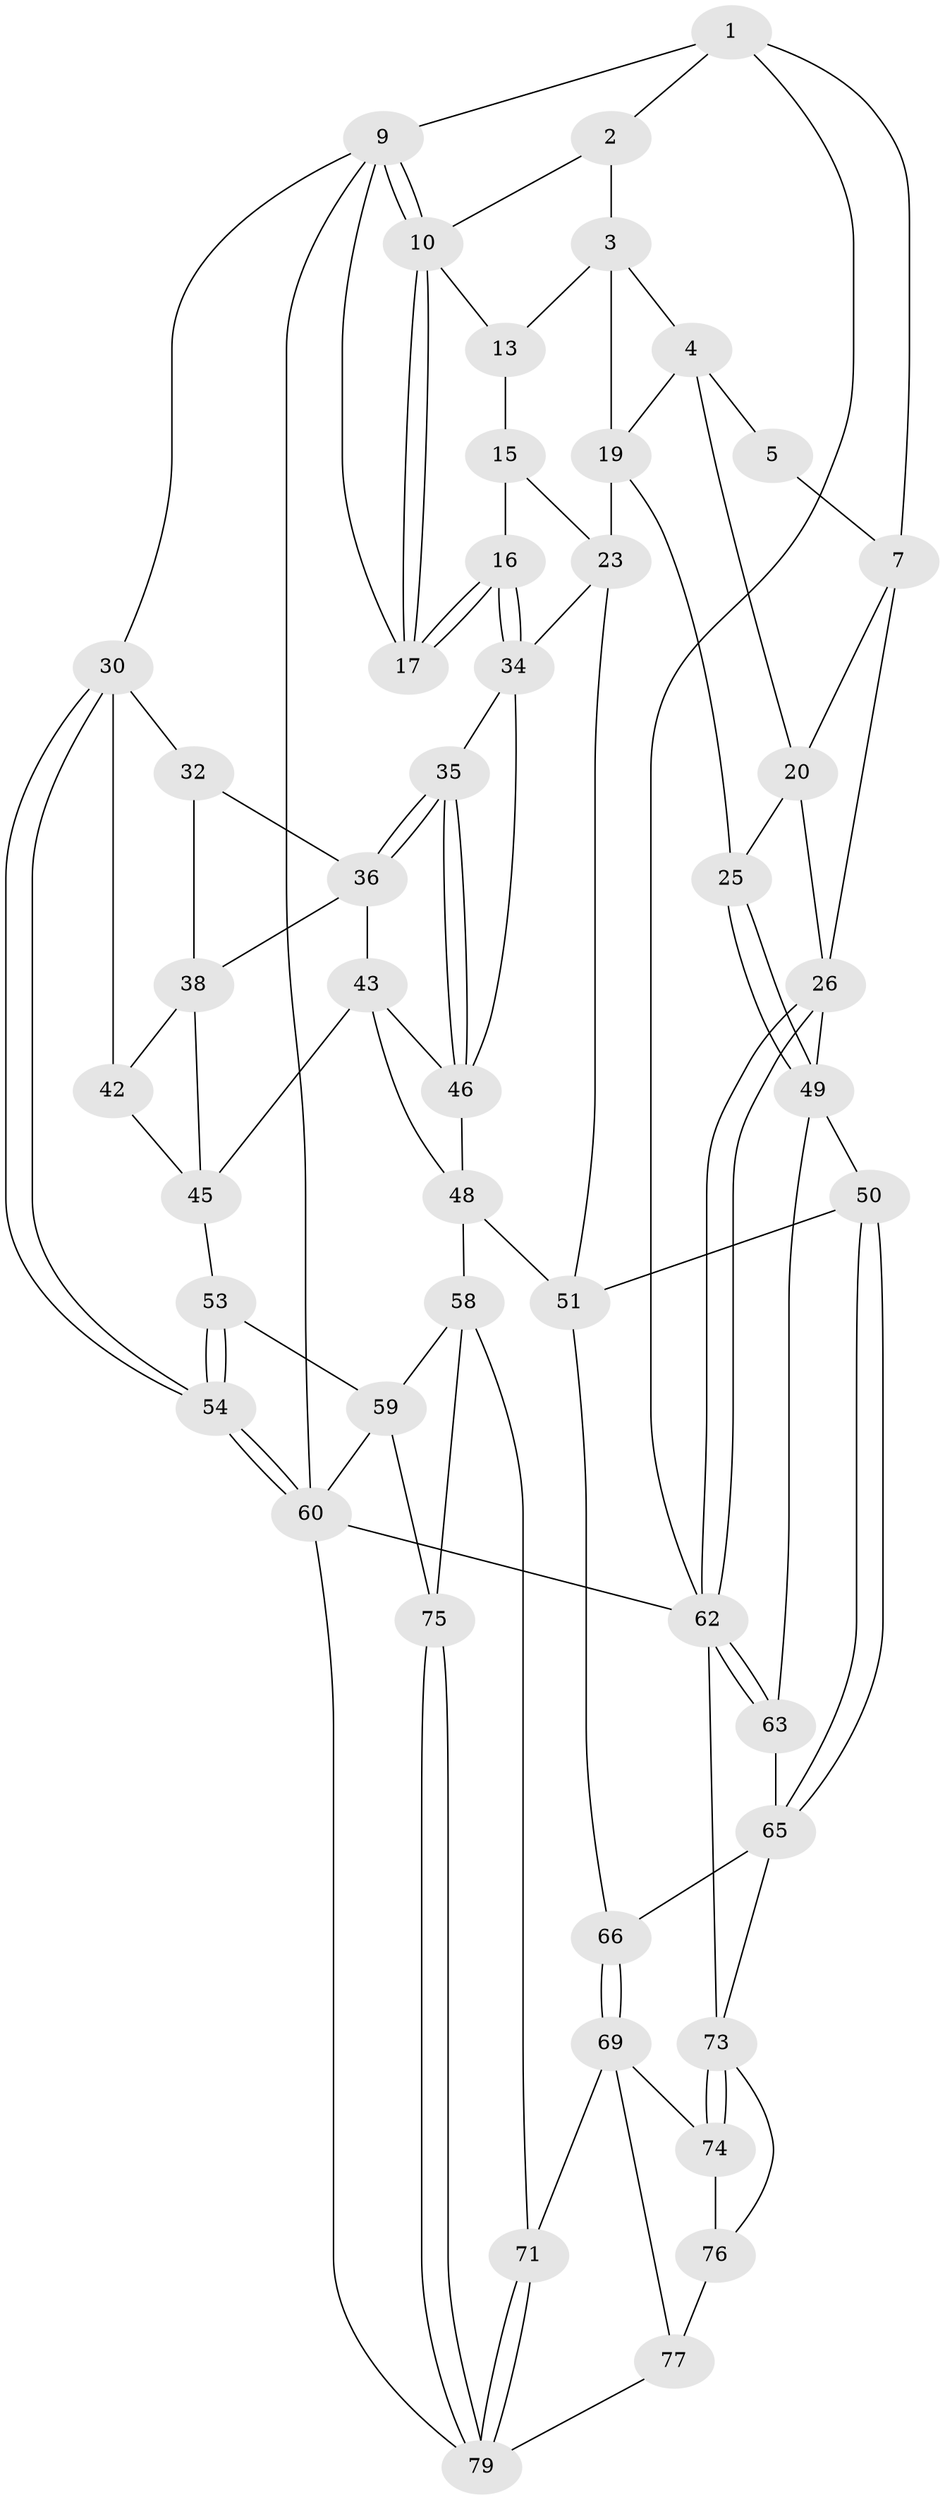 // original degree distribution, {3: 0.04878048780487805, 4: 0.1951219512195122, 6: 0.21951219512195122, 5: 0.5365853658536586}
// Generated by graph-tools (version 1.1) at 2025/42/03/06/25 10:42:35]
// undirected, 48 vertices, 104 edges
graph export_dot {
graph [start="1"]
  node [color=gray90,style=filled];
  1 [pos="+1+0",super="+6"];
  2 [pos="+0.6479160503437656+0"];
  3 [pos="+0.7848588464204912+0.03874019995446206",super="+12"];
  4 [pos="+0.862513232083174+0.11463098295980736",super="+18"];
  5 [pos="+0.9583850854135226+0"];
  7 [pos="+1+0.18440794807014757",super="+8"];
  9 [pos="+0+0",super="+29"];
  10 [pos="+0.4167399452222064+0",super="+11"];
  13 [pos="+0.7284232720163085+0.15268911382266057",super="+14"];
  15 [pos="+0.6035537294174487+0.27813702689582687",super="+21"];
  16 [pos="+0.439242573047405+0.22913415575293988"];
  17 [pos="+0.3634892161793184+0.06224832914020379",super="+28"];
  19 [pos="+0.81767866830836+0.1903677180800699",super="+22"];
  20 [pos="+0.9102124496734956+0.18145952626195536",super="+24"];
  23 [pos="+0.6633863775287525+0.3220570637679161",super="+39"];
  25 [pos="+0.8266950081562778+0.44874240771740176"];
  26 [pos="+1+0.44963082355208206",super="+27"];
  30 [pos="+0+0.34085184095120197",super="+31"];
  32 [pos="+0.09377238972040146+0.27875767899936515",super="+33"];
  34 [pos="+0.43202158737217244+0.2587766553563433",super="+40"];
  35 [pos="+0.32333161675004174+0.3729057194060829"];
  36 [pos="+0.20432930296462176+0.31443616178837364",super="+37"];
  38 [pos="+0.1699193299836446+0.3609731684492697",super="+41"];
  42 [pos="+0+0.36033937824563905"];
  43 [pos="+0.19354943876397326+0.3921033009732429",super="+44"];
  45 [pos="+0.15388110666938243+0.5260100174565068",super="+52"];
  46 [pos="+0.32075343317592714+0.37900553617972566",super="+47"];
  48 [pos="+0.27903702827515187+0.5183206730053482",super="+56"];
  49 [pos="+0.8070659578825002+0.4870304146706447",super="+57"];
  50 [pos="+0.6432026740498554+0.6017586463834274"];
  51 [pos="+0.5355995194156234+0.548715579417515",super="+55"];
  53 [pos="+0.0982915220104122+0.5929221093577722"];
  54 [pos="+0+0.5347564388740329"];
  58 [pos="+0.3353859688706396+0.7051099992072638",super="+72"];
  59 [pos="+0.12134727576416797+0.6617070604817461",super="+68"];
  60 [pos="+0+0.9559583314725645",super="+61"];
  62 [pos="+1+0.8526816261605682",super="+64"];
  63 [pos="+0.885724038120592+0.7176941866243248"];
  65 [pos="+0.649506886262956+0.6414007921906337",super="+67"];
  66 [pos="+0.5367325909259056+0.7632775711004525"];
  69 [pos="+0.5392289656566992+0.8119021029778754",super="+70"];
  71 [pos="+0.4046543991009906+0.8708421275123692"];
  73 [pos="+0.7530336044600445+0.863836608136383",super="+78"];
  74 [pos="+0.644776484043683+0.8640122749513041"];
  75 [pos="+0.1721923147141996+0.8692505094540237"];
  76 [pos="+0.5519323079273146+0.9461724749959137",super="+81"];
  77 [pos="+0.43714268761632774+0.9020706388244524",super="+82"];
  79 [pos="+0.22698713187420394+1",super="+80"];
  1 -- 2;
  1 -- 62;
  1 -- 9;
  1 -- 7;
  2 -- 3;
  2 -- 10;
  3 -- 4;
  3 -- 19;
  3 -- 13;
  4 -- 5;
  4 -- 19;
  4 -- 20;
  5 -- 7;
  7 -- 26;
  7 -- 20;
  9 -- 10;
  9 -- 10;
  9 -- 17;
  9 -- 30;
  9 -- 60;
  10 -- 17;
  10 -- 17;
  10 -- 13;
  13 -- 15 [weight=2];
  15 -- 16;
  15 -- 23;
  16 -- 17;
  16 -- 17;
  16 -- 34;
  16 -- 34;
  19 -- 25;
  19 -- 23;
  20 -- 25;
  20 -- 26;
  23 -- 51;
  23 -- 34;
  25 -- 49;
  25 -- 49;
  26 -- 62;
  26 -- 62;
  26 -- 49;
  30 -- 54;
  30 -- 54;
  30 -- 32;
  30 -- 42;
  32 -- 38;
  32 -- 36;
  34 -- 35;
  34 -- 46;
  35 -- 36;
  35 -- 36;
  35 -- 46;
  35 -- 46;
  36 -- 43;
  36 -- 38;
  38 -- 42;
  38 -- 45;
  42 -- 45;
  43 -- 46;
  43 -- 48;
  43 -- 45;
  45 -- 53;
  46 -- 48;
  48 -- 58;
  48 -- 51;
  49 -- 50;
  49 -- 63;
  50 -- 51;
  50 -- 65;
  50 -- 65;
  51 -- 66;
  53 -- 54;
  53 -- 54;
  53 -- 59;
  54 -- 60;
  54 -- 60;
  58 -- 59;
  58 -- 75;
  58 -- 71;
  59 -- 75;
  59 -- 60;
  60 -- 62;
  60 -- 79;
  62 -- 63;
  62 -- 63;
  62 -- 73;
  63 -- 65;
  65 -- 66;
  65 -- 73;
  66 -- 69;
  66 -- 69;
  69 -- 74;
  69 -- 77;
  69 -- 71;
  71 -- 79;
  71 -- 79;
  73 -- 74;
  73 -- 74;
  73 -- 76;
  74 -- 76;
  75 -- 79;
  75 -- 79;
  76 -- 77 [weight=2];
  77 -- 79;
}
